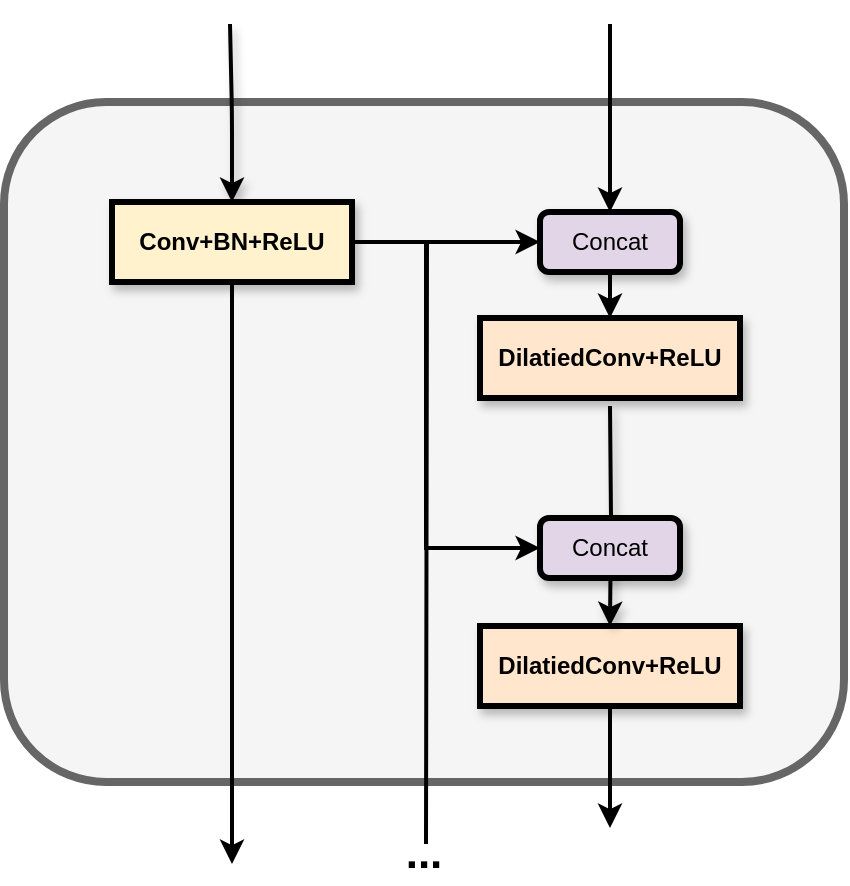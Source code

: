 <mxfile version="21.7.5" type="github">
  <diagram name="Page-1" id="hp85jpuqqjJGDYmnKXtX">
    <mxGraphModel dx="850" dy="777" grid="1" gridSize="10" guides="1" tooltips="1" connect="1" arrows="1" fold="1" page="1" pageScale="1" pageWidth="850" pageHeight="1100" math="0" shadow="0">
      <root>
        <mxCell id="0" />
        <mxCell id="1" parent="0" />
        <mxCell id="muAZXzluQfKHagrMskaD-1" value="" style="rounded=1;whiteSpace=wrap;html=1;fillColor=#f5f5f5;strokeColor=#666666;strokeWidth=4;fontColor=#333333;" vertex="1" parent="1">
          <mxGeometry x="139" y="129" width="420" height="340" as="geometry" />
        </mxCell>
        <mxCell id="muAZXzluQfKHagrMskaD-2" style="edgeStyle=orthogonalEdgeStyle;rounded=1;orthogonalLoop=1;jettySize=auto;html=1;strokeWidth=2;shadow=1;endArrow=none;endFill=0;startArrow=classic;startFill=1;" edge="1" parent="1" source="muAZXzluQfKHagrMskaD-6">
          <mxGeometry relative="1" as="geometry">
            <mxPoint x="252" y="90" as="targetPoint" />
          </mxGeometry>
        </mxCell>
        <mxCell id="muAZXzluQfKHagrMskaD-3" style="edgeStyle=orthogonalEdgeStyle;rounded=0;orthogonalLoop=1;jettySize=auto;html=1;entryX=0;entryY=0.5;entryDx=0;entryDy=0;strokeWidth=2;" edge="1" parent="1" source="muAZXzluQfKHagrMskaD-6" target="muAZXzluQfKHagrMskaD-16">
          <mxGeometry relative="1" as="geometry" />
        </mxCell>
        <mxCell id="muAZXzluQfKHagrMskaD-4" style="edgeStyle=orthogonalEdgeStyle;rounded=0;orthogonalLoop=1;jettySize=auto;html=1;exitX=1;exitY=0.5;exitDx=0;exitDy=0;entryX=0;entryY=0.5;entryDx=0;entryDy=0;strokeWidth=2;" edge="1" parent="1" source="muAZXzluQfKHagrMskaD-6" target="muAZXzluQfKHagrMskaD-12">
          <mxGeometry relative="1" as="geometry">
            <Array as="points">
              <mxPoint x="350" y="199" />
              <mxPoint x="350" y="352" />
            </Array>
          </mxGeometry>
        </mxCell>
        <mxCell id="muAZXzluQfKHagrMskaD-5" style="edgeStyle=orthogonalEdgeStyle;rounded=0;orthogonalLoop=1;jettySize=auto;html=1;exitX=1;exitY=0.5;exitDx=0;exitDy=0;endArrow=none;endFill=0;strokeWidth=2;" edge="1" parent="1" source="muAZXzluQfKHagrMskaD-6">
          <mxGeometry relative="1" as="geometry">
            <mxPoint x="350" y="500" as="targetPoint" />
          </mxGeometry>
        </mxCell>
        <mxCell id="muAZXzluQfKHagrMskaD-6" value="&lt;b&gt;Conv+BN+ReLU&lt;/b&gt;" style="rounded=0;whiteSpace=wrap;html=1;fillColor=#fff2cc;strokeColor=#000000;strokeWidth=3;shadow=1;" vertex="1" parent="1">
          <mxGeometry x="193" y="179" width="120" height="40" as="geometry" />
        </mxCell>
        <mxCell id="muAZXzluQfKHagrMskaD-7" style="edgeStyle=orthogonalEdgeStyle;rounded=0;orthogonalLoop=1;jettySize=auto;html=1;exitX=0.5;exitY=1;exitDx=0;exitDy=0;strokeWidth=2;" edge="1" parent="1">
          <mxGeometry relative="1" as="geometry">
            <mxPoint x="442" y="492" as="targetPoint" />
            <mxPoint x="442" y="413" as="sourcePoint" />
          </mxGeometry>
        </mxCell>
        <mxCell id="muAZXzluQfKHagrMskaD-8" value="&lt;b style=&quot;border-color: var(--border-color);&quot;&gt;DilatiedConv+ReLU&lt;/b&gt;" style="rounded=0;whiteSpace=wrap;html=1;fillColor=#ffe6cc;strokeColor=#000000;strokeWidth=3;shadow=1;" vertex="1" parent="1">
          <mxGeometry x="377" y="391" width="130" height="40" as="geometry" />
        </mxCell>
        <mxCell id="muAZXzluQfKHagrMskaD-9" style="edgeStyle=orthogonalEdgeStyle;rounded=0;orthogonalLoop=1;jettySize=auto;html=1;entryX=0.5;entryY=0;entryDx=0;entryDy=0;strokeWidth=2;shadow=1;" edge="1" parent="1" target="muAZXzluQfKHagrMskaD-8">
          <mxGeometry relative="1" as="geometry">
            <mxPoint x="442" y="281" as="sourcePoint" />
          </mxGeometry>
        </mxCell>
        <mxCell id="muAZXzluQfKHagrMskaD-10" style="edgeStyle=orthogonalEdgeStyle;rounded=0;orthogonalLoop=1;jettySize=auto;html=1;exitX=0.5;exitY=0;exitDx=0;exitDy=0;" edge="1" parent="1" source="muAZXzluQfKHagrMskaD-11">
          <mxGeometry relative="1" as="geometry">
            <mxPoint x="442" y="237" as="targetPoint" />
          </mxGeometry>
        </mxCell>
        <mxCell id="muAZXzluQfKHagrMskaD-11" value="&lt;b style=&quot;border-color: var(--border-color);&quot;&gt;DilatiedConv+ReLU&lt;/b&gt;" style="rounded=0;whiteSpace=wrap;html=1;fillColor=#ffe6cc;strokeColor=#000000;strokeWidth=3;shadow=1;" vertex="1" parent="1">
          <mxGeometry x="377" y="237" width="130" height="40" as="geometry" />
        </mxCell>
        <mxCell id="muAZXzluQfKHagrMskaD-12" value="Concat" style="rounded=1;whiteSpace=wrap;html=1;strokeWidth=3;shadow=1;fillColor=#e1d5e7;strokeColor=#000000;" vertex="1" parent="1">
          <mxGeometry x="407" y="337" width="70" height="30" as="geometry" />
        </mxCell>
        <mxCell id="muAZXzluQfKHagrMskaD-13" style="edgeStyle=orthogonalEdgeStyle;rounded=0;orthogonalLoop=1;jettySize=auto;html=1;strokeWidth=2;exitX=0.5;exitY=1;exitDx=0;exitDy=0;" edge="1" parent="1" source="muAZXzluQfKHagrMskaD-6">
          <mxGeometry relative="1" as="geometry">
            <mxPoint x="253" y="510" as="targetPoint" />
            <mxPoint x="253" y="372" as="sourcePoint" />
          </mxGeometry>
        </mxCell>
        <mxCell id="muAZXzluQfKHagrMskaD-14" style="edgeStyle=orthogonalEdgeStyle;rounded=0;orthogonalLoop=1;jettySize=auto;html=1;entryX=0.5;entryY=0;entryDx=0;entryDy=0;strokeWidth=2;" edge="1" parent="1" source="muAZXzluQfKHagrMskaD-16" target="muAZXzluQfKHagrMskaD-11">
          <mxGeometry relative="1" as="geometry" />
        </mxCell>
        <mxCell id="muAZXzluQfKHagrMskaD-15" style="edgeStyle=orthogonalEdgeStyle;rounded=0;orthogonalLoop=1;jettySize=auto;html=1;endArrow=none;endFill=0;startArrow=classic;startFill=1;strokeWidth=2;" edge="1" parent="1" source="muAZXzluQfKHagrMskaD-16">
          <mxGeometry relative="1" as="geometry">
            <mxPoint x="442" y="90" as="targetPoint" />
          </mxGeometry>
        </mxCell>
        <mxCell id="muAZXzluQfKHagrMskaD-16" value="Concat" style="rounded=1;whiteSpace=wrap;html=1;strokeWidth=3;shadow=1;fillColor=#e1d5e7;strokeColor=#000000;" vertex="1" parent="1">
          <mxGeometry x="407" y="184" width="70" height="30" as="geometry" />
        </mxCell>
        <mxCell id="muAZXzluQfKHagrMskaD-17" value="&lt;b&gt;&lt;font style=&quot;font-size: 22px;&quot;&gt;...&lt;/font&gt;&lt;/b&gt;" style="text;html=1;strokeColor=none;fillColor=none;align=center;verticalAlign=middle;whiteSpace=wrap;rounded=0;" vertex="1" parent="1">
          <mxGeometry x="319" y="490" width="60" height="30" as="geometry" />
        </mxCell>
      </root>
    </mxGraphModel>
  </diagram>
</mxfile>
